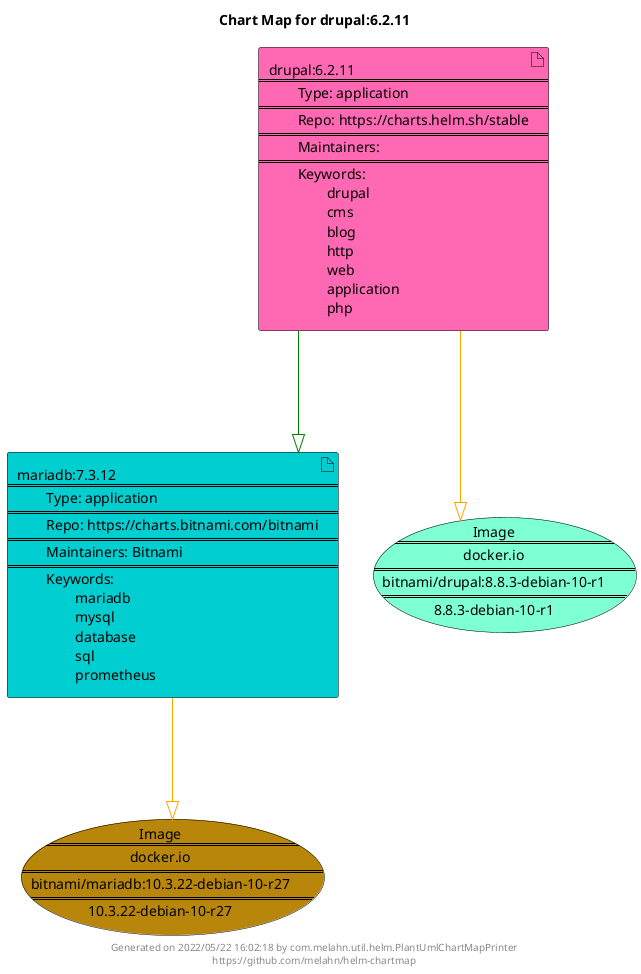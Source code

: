 @startuml
skinparam linetype ortho
skinparam backgroundColor white
skinparam usecaseBorderColor black
skinparam usecaseArrowColor LightSlateGray
skinparam artifactBorderColor black
skinparam artifactArrowColor LightSlateGray

title Chart Map for drupal:6.2.11

'There are 2 referenced Helm Charts
artifact "mariadb:7.3.12\n====\n\tType: application\n====\n\tRepo: https://charts.bitnami.com/bitnami\n====\n\tMaintainers: Bitnami\n====\n\tKeywords: \n\t\tmariadb\n\t\tmysql\n\t\tdatabase\n\t\tsql\n\t\tprometheus" as mariadb_7_3_12 #DarkTurquoise
artifact "drupal:6.2.11\n====\n\tType: application\n====\n\tRepo: https://charts.helm.sh/stable\n====\n\tMaintainers: \n====\n\tKeywords: \n\t\tdrupal\n\t\tcms\n\t\tblog\n\t\thttp\n\t\tweb\n\t\tapplication\n\t\tphp" as drupal_6_2_11 #HotPink

'There are 2 referenced Docker Images
usecase "Image\n====\ndocker.io\n====\nbitnami/mariadb:10.3.22-debian-10-r27\n====\n10.3.22-debian-10-r27" as docker_io_bitnami_mariadb_10_3_22_debian_10_r27 #DarkGoldenRod
usecase "Image\n====\ndocker.io\n====\nbitnami/drupal:8.8.3-debian-10-r1\n====\n8.8.3-debian-10-r1" as docker_io_bitnami_drupal_8_8_3_debian_10_r1 #Aquamarine

'Chart Dependencies
drupal_6_2_11--[#green]-|>mariadb_7_3_12
mariadb_7_3_12--[#orange]-|>docker_io_bitnami_mariadb_10_3_22_debian_10_r27
drupal_6_2_11--[#orange]-|>docker_io_bitnami_drupal_8_8_3_debian_10_r1

center footer Generated on 2022/05/22 16:02:18 by com.melahn.util.helm.PlantUmlChartMapPrinter\nhttps://github.com/melahn/helm-chartmap
@enduml
